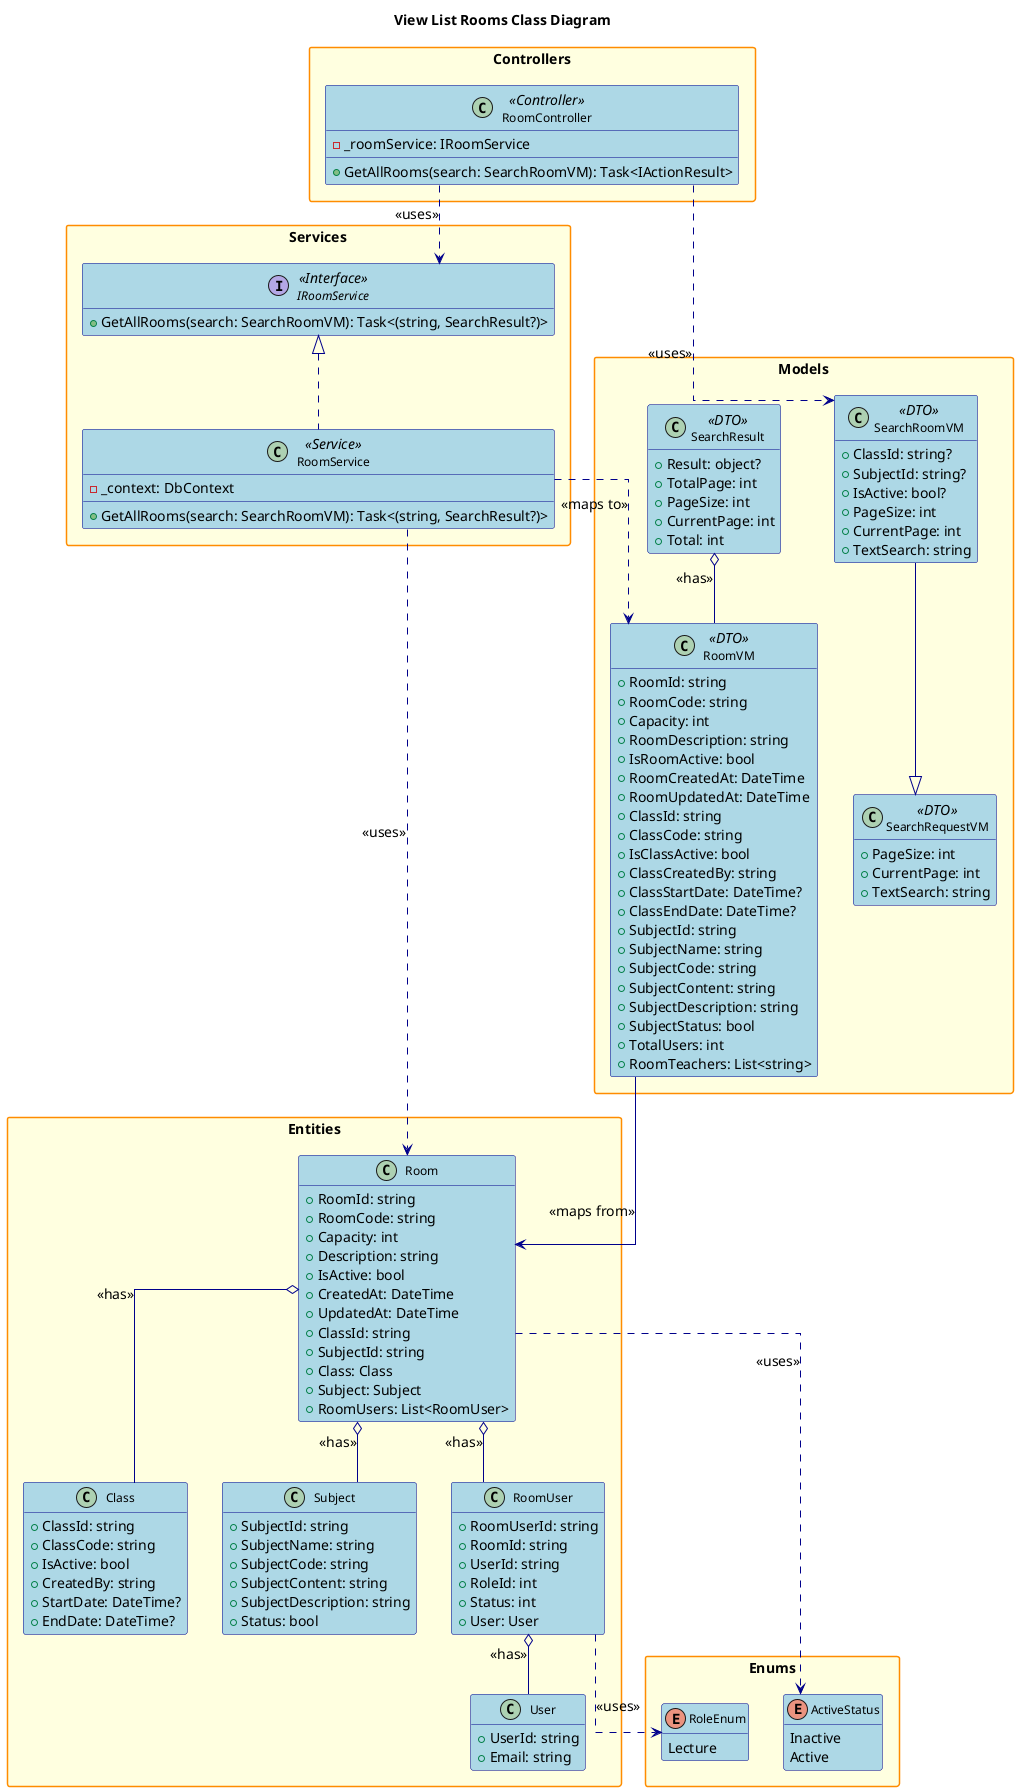 @startuml
' Class Diagram for View List Rooms Feature

title View List Rooms Class Diagram

hide empty members
skinparam packageStyle rectangle
skinparam linetype ortho
skinparam defaultFontSize 14
skinparam defaultFontName Arial
skinparam classFontSize 12
skinparam classFontName Arial
skinparam noteFontSize 11
skinparam noteFontName Arial

' Increase spacing and sizing
skinparam class {
    BackgroundColor LightBlue
    BorderColor DarkBlue
    ArrowColor DarkBlue
    FontSize 12
}

skinparam package {
    BackgroundColor LightYellow
    BorderColor DarkOrange
    FontSize 14
    FontStyle bold
}

skinparam interface {
    BackgroundColor LightGreen
    BorderColor DarkGreen
    FontSize 12
}

skinparam enum {
    BackgroundColor LightCyan
    BorderColor DarkCyan
    FontSize 12
}

package "Controllers" {
    class RoomController <<Controller>> {
        - _roomService: IRoomService
        + GetAllRooms(search: SearchRoomVM): Task<IActionResult>
    }
}

package "Services" {
    interface IRoomService <<Interface>> {
        + GetAllRooms(search: SearchRoomVM): Task<(string, SearchResult?)>
    }
    class RoomService <<Service>> {
        - _context: DbContext
        + GetAllRooms(search: SearchRoomVM): Task<(string, SearchResult?)>
    }
}

package "Models" {
    class SearchRoomVM <<DTO>> {
        + ClassId: string?
        + SubjectId: string?
        + IsActive: bool?
        + PageSize: int
        + CurrentPage: int
        + TextSearch: string
    }
    class SearchRequestVM <<DTO>> {
        + PageSize: int
        + CurrentPage: int
        + TextSearch: string
    }
    class RoomVM <<DTO>> {
        + RoomId: string
        + RoomCode: string
        + Capacity: int
        + RoomDescription: string
        + IsRoomActive: bool
        + RoomCreatedAt: DateTime
        + RoomUpdatedAt: DateTime
        + ClassId: string
        + ClassCode: string
        + IsClassActive: bool
        + ClassCreatedBy: string
        + ClassStartDate: DateTime?
        + ClassEndDate: DateTime?
        + SubjectId: string
        + SubjectName: string
        + SubjectCode: string
        + SubjectContent: string
        + SubjectDescription: string
        + SubjectStatus: bool
        + TotalUsers: int
        + RoomTeachers: List<string>
    }
    class SearchResult <<DTO>> {
        + Result: object?
        + TotalPage: int
        + PageSize: int
        + CurrentPage: int
        + Total: int
    }
}

package "Entities" {
    class Room {
        + RoomId: string
        + RoomCode: string
        + Capacity: int
        + Description: string
        + IsActive: bool
        + CreatedAt: DateTime
        + UpdatedAt: DateTime
        + ClassId: string
        + SubjectId: string
        + Class: Class
        + Subject: Subject
        + RoomUsers: List<RoomUser>
    }
    class Class {
        + ClassId: string
        + ClassCode: string
        + IsActive: bool
        + CreatedBy: string
        + StartDate: DateTime?
        + EndDate: DateTime?
    }
    class Subject {
        + SubjectId: string
        + SubjectName: string
        + SubjectCode: string
        + SubjectContent: string
        + SubjectDescription: string
        + Status: bool
    }
    class RoomUser {
        + RoomUserId: string
        + RoomId: string
        + UserId: string
        + RoleId: int
        + Status: int
        + User: User
    }
    class User {
        + UserId: string
        + Email: string
    }
}

package "Enums" {
    enum ActiveStatus {
        Inactive
        Active
    }
    enum RoleEnum {
        Lecture
    }
}

' Relationships
RoomController ..> IRoomService : <<uses>>
IRoomService <|.. RoomService
RoomController ..> SearchRoomVM : <<uses>>
RoomService ..> Room : <<uses>>
RoomService ..> RoomVM : <<maps to>>
SearchRoomVM --|> SearchRequestVM
Room o-- Class : <<has>>
Room o-- Subject : <<has>>
Room o-- RoomUser : <<has>>
RoomUser o-- User : <<has>>
RoomUser ..> RoleEnum : <<uses>>
Room ..> ActiveStatus : <<uses>>
RoomVM --> Room : <<maps from>>
SearchResult o-- RoomVM : <<has>>

@enduml 